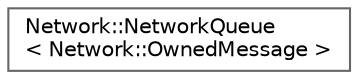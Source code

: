 digraph "Graphical Class Hierarchy"
{
 // LATEX_PDF_SIZE
  bgcolor="transparent";
  edge [fontname=Helvetica,fontsize=10,labelfontname=Helvetica,labelfontsize=10];
  node [fontname=Helvetica,fontsize=10,shape=box,height=0.2,width=0.4];
  rankdir="LR";
  Node0 [label="Network::NetworkQueue\l\< Network::OwnedMessage \>",height=0.2,width=0.4,color="grey40", fillcolor="white", style="filled",URL="$de/d25/class_network_1_1_network_queue.html",tooltip=" "];
}
